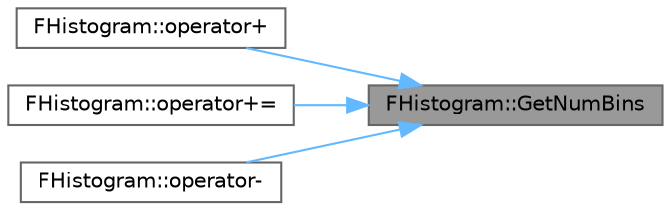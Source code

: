 digraph "FHistogram::GetNumBins"
{
 // INTERACTIVE_SVG=YES
 // LATEX_PDF_SIZE
  bgcolor="transparent";
  edge [fontname=Helvetica,fontsize=10,labelfontname=Helvetica,labelfontsize=10];
  node [fontname=Helvetica,fontsize=10,shape=box,height=0.2,width=0.4];
  rankdir="RL";
  Node1 [id="Node000001",label="FHistogram::GetNumBins",height=0.2,width=0.4,color="gray40", fillcolor="grey60", style="filled", fontcolor="black",tooltip="Gets number of bins."];
  Node1 -> Node2 [id="edge1_Node000001_Node000002",dir="back",color="steelblue1",style="solid",tooltip=" "];
  Node2 [id="Node000002",label="FHistogram::operator+",height=0.2,width=0.4,color="grey40", fillcolor="white", style="filled",URL="$d8/d02/structFHistogram.html#a539faef5d070bcbe8db739e2b0d43f6f",tooltip=" "];
  Node1 -> Node3 [id="edge2_Node000001_Node000003",dir="back",color="steelblue1",style="solid",tooltip=" "];
  Node3 [id="Node000003",label="FHistogram::operator+=",height=0.2,width=0.4,color="grey40", fillcolor="white", style="filled",URL="$d8/d02/structFHistogram.html#a97273a9a2d323b11d51bf34670a186f7",tooltip=" "];
  Node1 -> Node4 [id="edge3_Node000001_Node000004",dir="back",color="steelblue1",style="solid",tooltip=" "];
  Node4 [id="Node000004",label="FHistogram::operator-",height=0.2,width=0.4,color="grey40", fillcolor="white", style="filled",URL="$d8/d02/structFHistogram.html#a58a7f07dc24a5623784b294231f54fdc",tooltip=" "];
}
